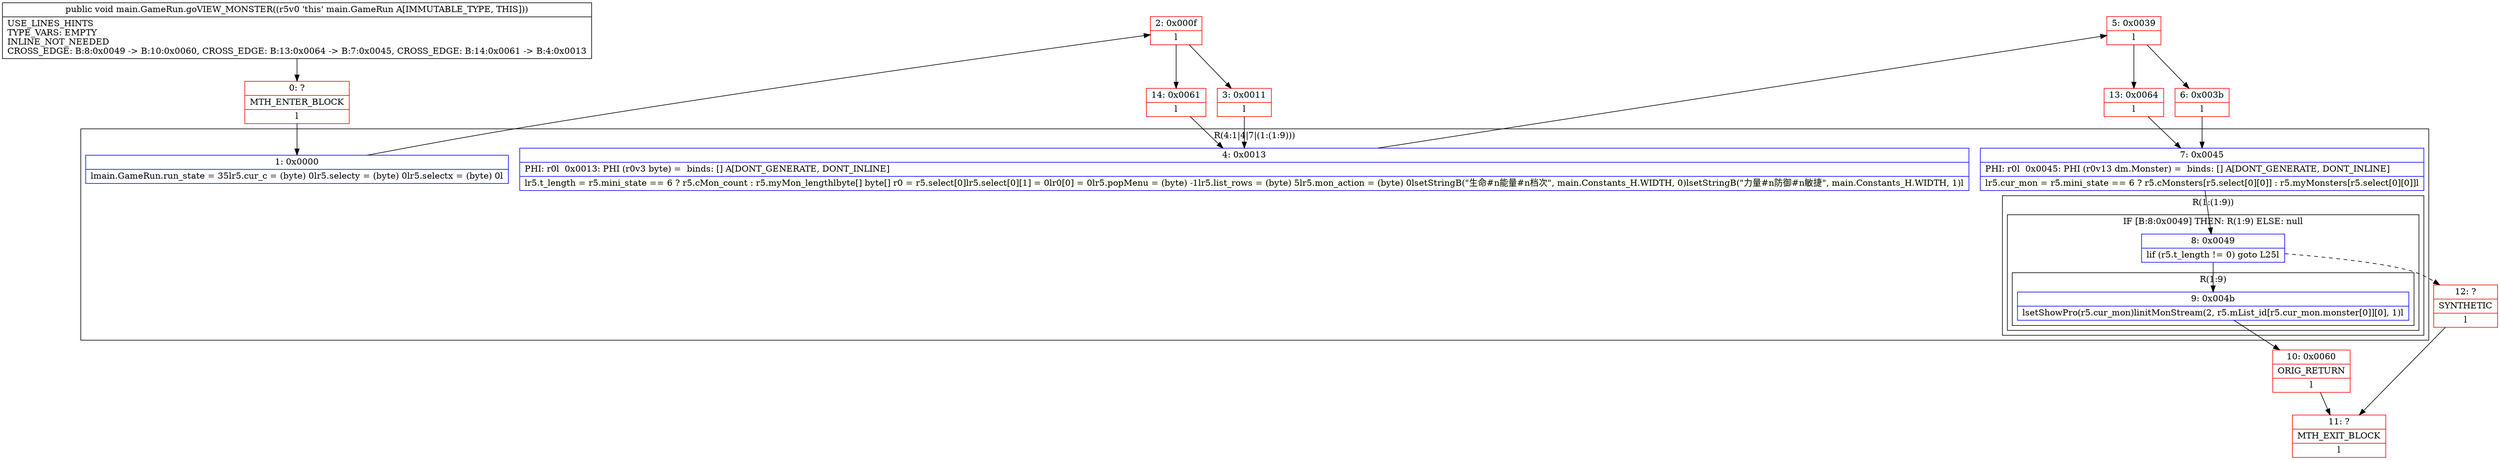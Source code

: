 digraph "CFG formain.GameRun.goVIEW_MONSTER()V" {
subgraph cluster_Region_600976621 {
label = "R(4:1|4|7|(1:(1:9)))";
node [shape=record,color=blue];
Node_1 [shape=record,label="{1\:\ 0x0000|lmain.GameRun.run_state = 35lr5.cur_c = (byte) 0lr5.selecty = (byte) 0lr5.selectx = (byte) 0l}"];
Node_4 [shape=record,label="{4\:\ 0x0013|PHI: r0l  0x0013: PHI (r0v3 byte) =  binds: [] A[DONT_GENERATE, DONT_INLINE]\l|lr5.t_length = r5.mini_state == 6 ? r5.cMon_count : r5.myMon_lengthlbyte[] byte[] r0 = r5.select[0]lr5.select[0][1] = 0lr0[0] = 0lr5.popMenu = (byte) \-1lr5.list_rows = (byte) 5lr5.mon_action = (byte) 0lsetStringB(\"生命#n能量#n档次\", main.Constants_H.WIDTH, 0)lsetStringB(\"力量#n防御#n敏捷\", main.Constants_H.WIDTH, 1)l}"];
Node_7 [shape=record,label="{7\:\ 0x0045|PHI: r0l  0x0045: PHI (r0v13 dm.Monster) =  binds: [] A[DONT_GENERATE, DONT_INLINE]\l|lr5.cur_mon = r5.mini_state == 6 ? r5.cMonsters[r5.select[0][0]] : r5.myMonsters[r5.select[0][0]]l}"];
subgraph cluster_Region_1610686373 {
label = "R(1:(1:9))";
node [shape=record,color=blue];
subgraph cluster_IfRegion_1295845962 {
label = "IF [B:8:0x0049] THEN: R(1:9) ELSE: null";
node [shape=record,color=blue];
Node_8 [shape=record,label="{8\:\ 0x0049|lif (r5.t_length != 0) goto L25l}"];
subgraph cluster_Region_237891450 {
label = "R(1:9)";
node [shape=record,color=blue];
Node_9 [shape=record,label="{9\:\ 0x004b|lsetShowPro(r5.cur_mon)linitMonStream(2, r5.mList_id[r5.cur_mon.monster[0]][0], 1)l}"];
}
}
}
}
Node_0 [shape=record,color=red,label="{0\:\ ?|MTH_ENTER_BLOCK\l|l}"];
Node_2 [shape=record,color=red,label="{2\:\ 0x000f|l}"];
Node_3 [shape=record,color=red,label="{3\:\ 0x0011|l}"];
Node_5 [shape=record,color=red,label="{5\:\ 0x0039|l}"];
Node_6 [shape=record,color=red,label="{6\:\ 0x003b|l}"];
Node_10 [shape=record,color=red,label="{10\:\ 0x0060|ORIG_RETURN\l|l}"];
Node_11 [shape=record,color=red,label="{11\:\ ?|MTH_EXIT_BLOCK\l|l}"];
Node_12 [shape=record,color=red,label="{12\:\ ?|SYNTHETIC\l|l}"];
Node_13 [shape=record,color=red,label="{13\:\ 0x0064|l}"];
Node_14 [shape=record,color=red,label="{14\:\ 0x0061|l}"];
MethodNode[shape=record,label="{public void main.GameRun.goVIEW_MONSTER((r5v0 'this' main.GameRun A[IMMUTABLE_TYPE, THIS]))  | USE_LINES_HINTS\lTYPE_VARS: EMPTY\lINLINE_NOT_NEEDED\lCROSS_EDGE: B:8:0x0049 \-\> B:10:0x0060, CROSS_EDGE: B:13:0x0064 \-\> B:7:0x0045, CROSS_EDGE: B:14:0x0061 \-\> B:4:0x0013\l}"];
MethodNode -> Node_0;
Node_1 -> Node_2;
Node_4 -> Node_5;
Node_7 -> Node_8;
Node_8 -> Node_9;
Node_8 -> Node_12[style=dashed];
Node_9 -> Node_10;
Node_0 -> Node_1;
Node_2 -> Node_3;
Node_2 -> Node_14;
Node_3 -> Node_4;
Node_5 -> Node_6;
Node_5 -> Node_13;
Node_6 -> Node_7;
Node_10 -> Node_11;
Node_12 -> Node_11;
Node_13 -> Node_7;
Node_14 -> Node_4;
}

